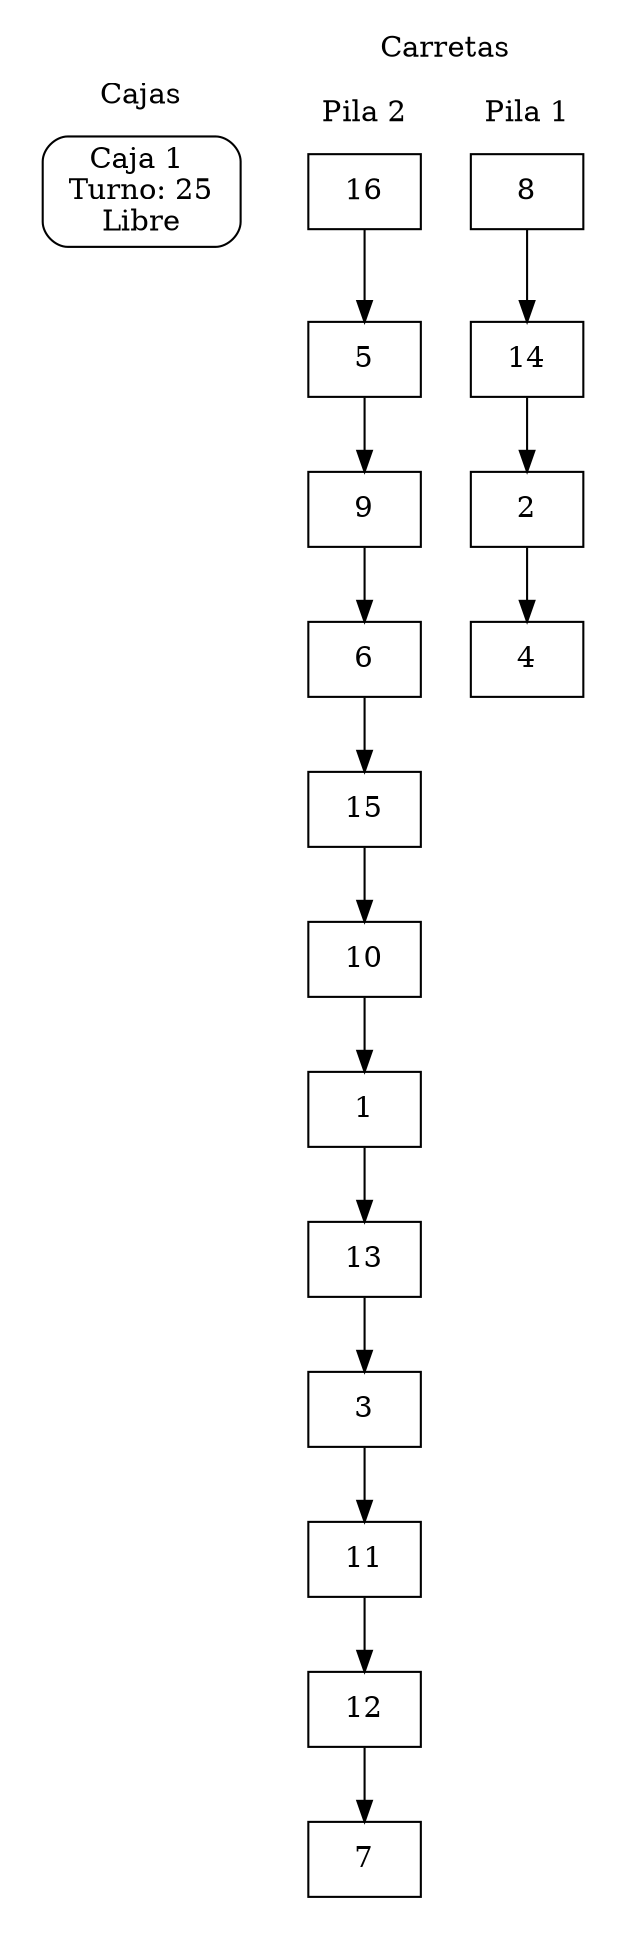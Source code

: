 digraph G{subgraph cluster_cajas {label = "Cajas";	style=filled;style=filled;color=white;node [style=rounded,color=black,shape=box];f1[label="Caja 1 
 Turno: 25 
 Libre "];}subgraph cluster_pagar{label = "Cola de espera a pagar";style=filled;style=filled;color=white;node [shape=box,color=black,style=rounded];}subgraph cluster_compras{label = " compras ";style=filled;style=filled;color=white;node [style=rounded,color=black,shape=box];}subgraph cluster_carretas{label ="Carretas";style=filled;color=white;subgraph cluster_b{label = " Pila 1 ";style=filled;style=filled;color=white;node [shape=box,color=black];b8->b14;b8[label=" 8 "];b14->b2;b14[label=" 14 "];b2->b4;b2[label=" 2 "];b4[label=" 4 "];}subgraph cluster_c{label = " Pila 2 ";style=filled;style=filled;color=white;node [shape=box,color=black];c16->c5;c16[label=" 16 "];c5->c9;c5[label=" 5 "];c9->c6;c9[label=" 9 "];c6->c15;c6[label=" 6 "];c15->c10;c15[label=" 15 "];c10->c1;c10[label=" 10 "];c1->c13;c1[label=" 1 "];c13->c3;c13[label=" 13 "];c3->c11;c3[label=" 3 "];c11->c12;c11[label=" 11 "];c12->c7;c12[label=" 12 "];c7[label=" 7 "];}}subgraph cluster_a{label = " Cola de espera ";style=filled;style=filled;color=white;node [shape=box,color=black];} }